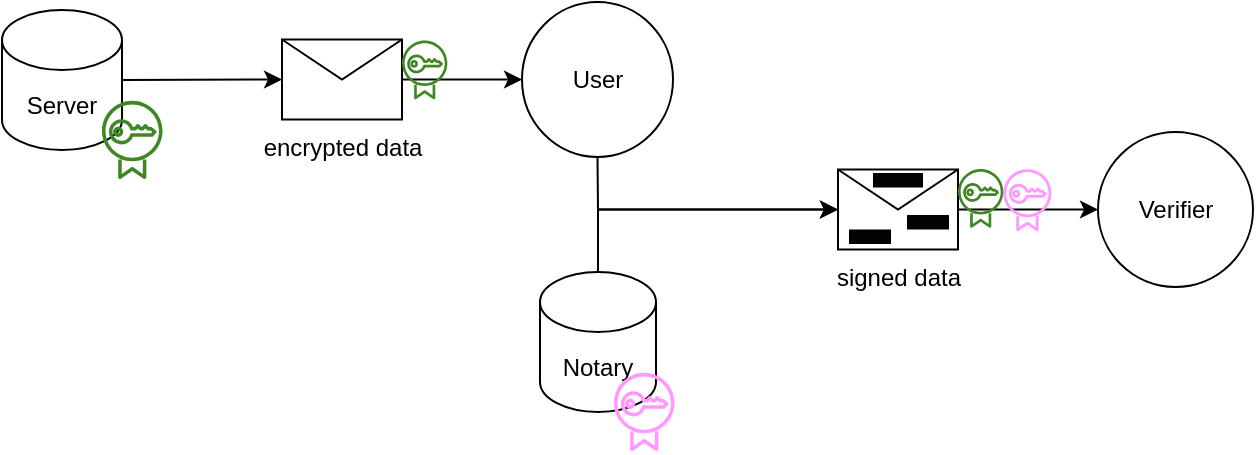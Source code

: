 <mxfile version="21.6.5" type="device">
  <diagram name="Page-1" id="OGyZDZ-4g5QOT8xqb29B">
    <mxGraphModel dx="2032" dy="1214" grid="1" gridSize="10" guides="1" tooltips="1" connect="1" arrows="1" fold="1" page="1" pageScale="1" pageWidth="827" pageHeight="1169" math="0" shadow="0">
      <root>
        <mxCell id="0" />
        <mxCell id="1" parent="0" />
        <mxCell id="2" style="edgeStyle=none;html=1;exitX=1;exitY=0.5;exitDx=0;exitDy=0;exitPerimeter=0;entryX=0;entryY=0.5;entryDx=0;entryDy=0;" parent="1" source="gjHeZdjlkoXC6GVvdKDz-1" target="gjHeZdjlkoXC6GVvdKDz-4" edge="1">
          <mxGeometry relative="1" as="geometry" />
        </mxCell>
        <mxCell id="gjHeZdjlkoXC6GVvdKDz-1" value="Server" style="shape=cylinder3;whiteSpace=wrap;html=1;boundedLbl=1;backgroundOutline=1;size=15;" parent="1" vertex="1">
          <mxGeometry x="112" y="259" width="60" height="70" as="geometry" />
        </mxCell>
        <mxCell id="gjHeZdjlkoXC6GVvdKDz-2" value="" style="sketch=0;outlineConnect=0;fontColor=#232F3E;gradientColor=none;fillColor=#3F8624;strokeColor=none;dashed=0;verticalLabelPosition=bottom;verticalAlign=top;align=center;html=1;fontSize=12;fontStyle=0;aspect=fixed;pointerEvents=1;shape=mxgraph.aws4.certificate_manager;" parent="1" vertex="1">
          <mxGeometry x="162" y="304" width="30.26" height="40" as="geometry" />
        </mxCell>
        <mxCell id="3" style="edgeStyle=none;html=1;exitX=1;exitY=0.5;exitDx=0;exitDy=0;entryX=0;entryY=0.5;entryDx=0;entryDy=0;" parent="1" source="gjHeZdjlkoXC6GVvdKDz-4" target="gjHeZdjlkoXC6GVvdKDz-8" edge="1">
          <mxGeometry relative="1" as="geometry" />
        </mxCell>
        <mxCell id="gjHeZdjlkoXC6GVvdKDz-4" value="encrypted data" style="shape=message;html=1;html=1;outlineConnect=0;labelPosition=center;verticalLabelPosition=bottom;align=center;verticalAlign=top;" parent="1" vertex="1">
          <mxGeometry x="252" y="273.75" width="60" height="40" as="geometry" />
        </mxCell>
        <mxCell id="gjHeZdjlkoXC6GVvdKDz-5" value="" style="sketch=0;outlineConnect=0;fontColor=#232F3E;gradientColor=none;fillColor=#3F8624;strokeColor=none;dashed=0;verticalLabelPosition=bottom;verticalAlign=top;align=center;html=1;fontSize=12;fontStyle=0;aspect=fixed;pointerEvents=1;shape=mxgraph.aws4.certificate_manager;" parent="1" vertex="1">
          <mxGeometry x="312" y="274" width="22.7" height="30" as="geometry" />
        </mxCell>
        <mxCell id="6" style="edgeStyle=elbowEdgeStyle;rounded=0;html=1;exitX=0.5;exitY=0;exitDx=0;exitDy=0;exitPerimeter=0;entryX=0;entryY=0.5;entryDx=0;entryDy=0;" parent="1" source="gjHeZdjlkoXC6GVvdKDz-6" target="gjHeZdjlkoXC6GVvdKDz-9" edge="1">
          <mxGeometry relative="1" as="geometry">
            <Array as="points">
              <mxPoint x="410" y="370" />
            </Array>
          </mxGeometry>
        </mxCell>
        <mxCell id="gjHeZdjlkoXC6GVvdKDz-6" value="Notary" style="shape=cylinder3;whiteSpace=wrap;html=1;boundedLbl=1;backgroundOutline=1;size=15;" parent="1" vertex="1">
          <mxGeometry x="381" y="390" width="58" height="70" as="geometry" />
        </mxCell>
        <mxCell id="gjHeZdjlkoXC6GVvdKDz-7" value="" style="sketch=0;outlineConnect=0;fillColor=#FF99FF;strokeColor=#b85450;dashed=0;verticalLabelPosition=bottom;verticalAlign=top;align=center;html=1;fontSize=12;fontStyle=0;aspect=fixed;pointerEvents=1;shape=mxgraph.aws4.certificate_manager;" parent="1" vertex="1">
          <mxGeometry x="418" y="440" width="30.26" height="40" as="geometry" />
        </mxCell>
        <mxCell id="5" style="edgeStyle=elbowEdgeStyle;html=1;exitX=0.5;exitY=1;exitDx=0;exitDy=0;rounded=0;entryX=0;entryY=0.5;entryDx=0;entryDy=0;" parent="1" source="gjHeZdjlkoXC6GVvdKDz-8" target="gjHeZdjlkoXC6GVvdKDz-9" edge="1">
          <mxGeometry relative="1" as="geometry">
            <mxPoint x="530" y="360" as="targetPoint" />
            <Array as="points">
              <mxPoint x="410" y="350" />
            </Array>
          </mxGeometry>
        </mxCell>
        <mxCell id="gjHeZdjlkoXC6GVvdKDz-8" value="User" style="ellipse;whiteSpace=wrap;html=1;aspect=fixed;" parent="1" vertex="1">
          <mxGeometry x="372" y="255" width="75.5" height="77.5" as="geometry" />
        </mxCell>
        <mxCell id="7" style="edgeStyle=none;rounded=0;html=1;exitX=1;exitY=0.5;exitDx=0;exitDy=0;entryX=0;entryY=0.5;entryDx=0;entryDy=0;" parent="1" source="gjHeZdjlkoXC6GVvdKDz-9" target="gjHeZdjlkoXC6GVvdKDz-10" edge="1">
          <mxGeometry relative="1" as="geometry" />
        </mxCell>
        <mxCell id="gjHeZdjlkoXC6GVvdKDz-9" value="signed data" style="shape=message;html=1;html=1;outlineConnect=0;labelPosition=center;verticalLabelPosition=bottom;align=center;verticalAlign=top;" parent="1" vertex="1">
          <mxGeometry x="530" y="338.75" width="60" height="40" as="geometry" />
        </mxCell>
        <mxCell id="gjHeZdjlkoXC6GVvdKDz-10" value="Verifier" style="ellipse;whiteSpace=wrap;html=1;aspect=fixed;" parent="1" vertex="1">
          <mxGeometry x="660" y="320" width="77.5" height="77.5" as="geometry" />
        </mxCell>
        <mxCell id="gjHeZdjlkoXC6GVvdKDz-11" value="" style="rounded=0;whiteSpace=wrap;html=1;fillColor=#030303;" parent="1" vertex="1">
          <mxGeometry x="548" y="341" width="24" height="6.25" as="geometry" />
        </mxCell>
        <mxCell id="gjHeZdjlkoXC6GVvdKDz-12" value="" style="rounded=0;whiteSpace=wrap;html=1;fillColor=#030303;" parent="1" vertex="1">
          <mxGeometry x="565" y="362" width="20" height="6.25" as="geometry" />
        </mxCell>
        <mxCell id="gjHeZdjlkoXC6GVvdKDz-13" value="" style="rounded=0;whiteSpace=wrap;html=1;fillColor=#030303;" parent="1" vertex="1">
          <mxGeometry x="536" y="369.25" width="20" height="6.25" as="geometry" />
        </mxCell>
        <mxCell id="gjHeZdjlkoXC6GVvdKDz-14" value="" style="sketch=0;outlineConnect=0;fontColor=#232F3E;gradientColor=none;fillColor=#3F8624;strokeColor=none;dashed=0;verticalLabelPosition=bottom;verticalAlign=top;align=center;html=1;fontSize=12;fontStyle=0;aspect=fixed;pointerEvents=1;shape=mxgraph.aws4.certificate_manager;" parent="1" vertex="1">
          <mxGeometry x="590" y="338.25" width="22.7" height="30" as="geometry" />
        </mxCell>
        <mxCell id="gjHeZdjlkoXC6GVvdKDz-15" value="" style="sketch=0;outlineConnect=0;fillColor=#FF99FF;strokeColor=#b85450;dashed=0;verticalLabelPosition=bottom;verticalAlign=top;align=center;html=1;fontSize=12;fontStyle=0;aspect=fixed;pointerEvents=1;shape=mxgraph.aws4.certificate_manager;" parent="1" vertex="1">
          <mxGeometry x="612.7" y="338.25" width="24.02" height="31.75" as="geometry" />
        </mxCell>
      </root>
    </mxGraphModel>
  </diagram>
</mxfile>
